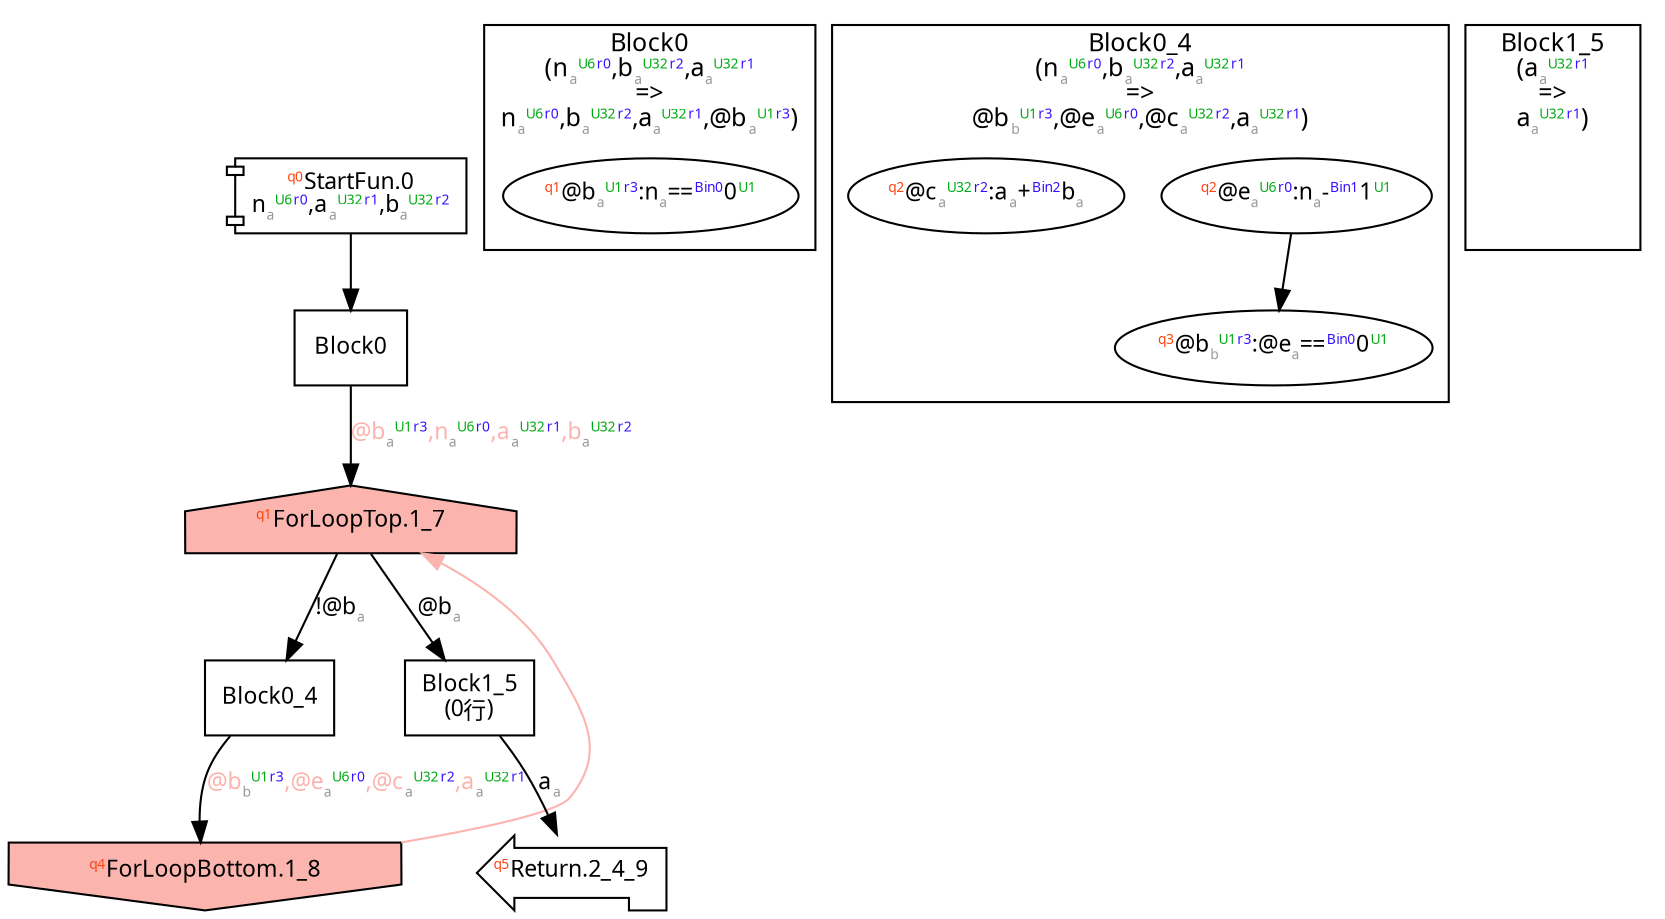 digraph Program_ {
  graph [fontname = "Monaco", fontsize = 12, ranksep = 0.5];
  node [shape = box, fontname = "Monaco", fontsize = 11; colorscheme = pastel19];
  edge [fontname = "Monaco", fontsize = 11; colorscheme = pastel19];
  Jump0[label = <<font color="#ff4411" point-size="8"><sup>q0</sup></font>StartFun.0<br/>n<font color="#999999" point-size="8"><sub>a</sub></font><font color="#00aa11" point-size="8"><sup>U6</sup></font><font color="#3311ff" point-size="8"><sup>r0</sup></font>,a<font color="#999999" point-size="8"><sub>a</sub></font><font color="#00aa11" point-size="8"><sup>U32</sup></font><font color="#3311ff" point-size="8"><sup>r1</sup></font>,b<font color="#999999" point-size="8"><sub>a</sub></font><font color="#00aa11" point-size="8"><sup>U32</sup></font><font color="#3311ff" point-size="8"><sup>r2</sup></font>>; shape = component];
  Jump0 -> Block0;
  Jump1_7[
    label = <<font color="#ff4411" point-size="8"><sup>q1</sup></font>ForLoopTop.1_7>;
    shape = house; style = filled;
    fillcolor = 1;
  ];
  Block0 -> Jump1_7 [label=<@b<font color="#999999" point-size="8"><sub>a</sub></font><font color="#00aa11" point-size="8"><sup>U1</sup></font><font color="#3311ff" point-size="8"><sup>r3</sup></font>,n<font color="#999999" point-size="8"><sub>a</sub></font><font color="#00aa11" point-size="8"><sup>U6</sup></font><font color="#3311ff" point-size="8"><sup>r0</sup></font>,a<font color="#999999" point-size="8"><sub>a</sub></font><font color="#00aa11" point-size="8"><sup>U32</sup></font><font color="#3311ff" point-size="8"><sup>r1</sup></font>,b<font color="#999999" point-size="8"><sub>a</sub></font><font color="#00aa11" point-size="8"><sup>U32</sup></font><font color="#3311ff" point-size="8"><sup>r2</sup></font>>; fontcolor=1];
  Jump1_7 -> Block0_4 [label = <!@b<font color="#999999" point-size="8"><sub>a</sub></font>>];
  Jump1_8 -> Jump1_7 [constraint = false; color = 1];
  Jump1_7 -> Block1_5 [label = <@b<font color="#999999" point-size="8"><sub>a</sub></font>>];
  Jump1_8[
    label = <<font color="#ff4411" point-size="8"><sup>q4</sup></font>ForLoopBottom.1_8>
    shape = invhouse; style = filled;
    fillcolor = 1;
  ];
  Block0_4 -> Jump1_8 [label=<@b<font color="#999999" point-size="8"><sub>b</sub></font><font color="#00aa11" point-size="8"><sup>U1</sup></font><font color="#3311ff" point-size="8"><sup>r3</sup></font>,@e<font color="#999999" point-size="8"><sub>a</sub></font><font color="#00aa11" point-size="8"><sup>U6</sup></font><font color="#3311ff" point-size="8"><sup>r0</sup></font>,@c<font color="#999999" point-size="8"><sub>a</sub></font><font color="#00aa11" point-size="8"><sup>U32</sup></font><font color="#3311ff" point-size="8"><sup>r2</sup></font>,a<font color="#999999" point-size="8"><sub>a</sub></font><font color="#00aa11" point-size="8"><sup>U32</sup></font><font color="#3311ff" point-size="8"><sup>r1</sup></font>>; fontcolor=1];
  Jump2_4_9[label = <<font color="#ff4411" point-size="8"><sup>q5</sup></font>Return.2_4_9>; shape = lpromoter];
  Block1_5 -> Jump2_4_9 [label=<a<font color="#999999" point-size="8"><sub>a</sub></font>>];
  Block0 [label = "Block0"];
  Block0_4 [label = "Block0_4"];
  Block1_5 [label = "Block1_5\l(0行)"];
  subgraph cluster_dfg_Block0 {
    node [shape = oval];
    label = <Block0<br/>(n<font color="#999999" point-size="8"><sub>a</sub></font><font color="#00aa11" point-size="8"><sup>U6</sup></font><font color="#3311ff" point-size="8"><sup>r0</sup></font>,b<font color="#999999" point-size="8"><sub>a</sub></font><font color="#00aa11" point-size="8"><sup>U32</sup></font><font color="#3311ff" point-size="8"><sup>r2</sup></font>,a<font color="#999999" point-size="8"><sub>a</sub></font><font color="#00aa11" point-size="8"><sup>U32</sup></font><font color="#3311ff" point-size="8"><sup>r1</sup></font><br/>=&gt;<br/>n<font color="#999999" point-size="8"><sub>a</sub></font><font color="#00aa11" point-size="8"><sup>U6</sup></font><font color="#3311ff" point-size="8"><sup>r0</sup></font>,b<font color="#999999" point-size="8"><sub>a</sub></font><font color="#00aa11" point-size="8"><sup>U32</sup></font><font color="#3311ff" point-size="8"><sup>r2</sup></font>,a<font color="#999999" point-size="8"><sub>a</sub></font><font color="#00aa11" point-size="8"><sup>U32</sup></font><font color="#3311ff" point-size="8"><sup>r1</sup></font>,@b<font color="#999999" point-size="8"><sub>a</sub></font><font color="#00aa11" point-size="8"><sup>U1</sup></font><font color="#3311ff" point-size="8"><sup>r3</sup></font>)>;
    6 [label=<<font color="#ff4411" point-size="8"><sup>q1</sup></font>@b<font color="#999999" point-size="8"><sub>a</sub></font><font color="#00aa11" point-size="8"><sup>U1</sup></font><font color="#3311ff" point-size="8"><sup>r3</sup></font>:n<font color="#999999" point-size="8"><sub>a</sub></font>==<font color="#3311ff" point-size="8"><sup>Bin0</sup></font>0<font color="#00aa11" point-size="8"><sup>U1</sup></font>>];
  }
  subgraph cluster_dfg_Block0_4 {
    node [shape = oval];
    label = <Block0_4<br/>(n<font color="#999999" point-size="8"><sub>a</sub></font><font color="#00aa11" point-size="8"><sup>U6</sup></font><font color="#3311ff" point-size="8"><sup>r0</sup></font>,b<font color="#999999" point-size="8"><sub>a</sub></font><font color="#00aa11" point-size="8"><sup>U32</sup></font><font color="#3311ff" point-size="8"><sup>r2</sup></font>,a<font color="#999999" point-size="8"><sub>a</sub></font><font color="#00aa11" point-size="8"><sup>U32</sup></font><font color="#3311ff" point-size="8"><sup>r1</sup></font><br/>=&gt;<br/>@b<font color="#999999" point-size="8"><sub>b</sub></font><font color="#00aa11" point-size="8"><sup>U1</sup></font><font color="#3311ff" point-size="8"><sup>r3</sup></font>,@e<font color="#999999" point-size="8"><sub>a</sub></font><font color="#00aa11" point-size="8"><sup>U6</sup></font><font color="#3311ff" point-size="8"><sup>r0</sup></font>,@c<font color="#999999" point-size="8"><sub>a</sub></font><font color="#00aa11" point-size="8"><sup>U32</sup></font><font color="#3311ff" point-size="8"><sup>r2</sup></font>,a<font color="#999999" point-size="8"><sub>a</sub></font><font color="#00aa11" point-size="8"><sup>U32</sup></font><font color="#3311ff" point-size="8"><sup>r1</sup></font>)>;
    7 [label=<<font color="#ff4411" point-size="8"><sup>q2</sup></font>@e<font color="#999999" point-size="8"><sub>a</sub></font><font color="#00aa11" point-size="8"><sup>U6</sup></font><font color="#3311ff" point-size="8"><sup>r0</sup></font>:n<font color="#999999" point-size="8"><sub>a</sub></font>-<font color="#3311ff" point-size="8"><sup>Bin1</sup></font>1<font color="#00aa11" point-size="8"><sup>U1</sup></font>>];
    8 [label=<<font color="#ff4411" point-size="8"><sup>q2</sup></font>@c<font color="#999999" point-size="8"><sub>a</sub></font><font color="#00aa11" point-size="8"><sup>U32</sup></font><font color="#3311ff" point-size="8"><sup>r2</sup></font>:a<font color="#999999" point-size="8"><sub>a</sub></font>+<font color="#3311ff" point-size="8"><sup>Bin2</sup></font>b<font color="#999999" point-size="8"><sub>a</sub></font>>];
    9 [label=<<font color="#ff4411" point-size="8"><sup>q3</sup></font>@b<font color="#999999" point-size="8"><sub>b</sub></font><font color="#00aa11" point-size="8"><sup>U1</sup></font><font color="#3311ff" point-size="8"><sup>r3</sup></font>:@e<font color="#999999" point-size="8"><sub>a</sub></font>==<font color="#3311ff" point-size="8"><sup>Bin0</sup></font>0<font color="#00aa11" point-size="8"><sup>U1</sup></font>>];
    7 -> 9;
  }
  subgraph cluster_dfg_Block1_5 {
    node [shape = oval];
    label = <Block1_5<br/>(a<font color="#999999" point-size="8"><sub>a</sub></font><font color="#00aa11" point-size="8"><sup>U32</sup></font><font color="#3311ff" point-size="8"><sup>r1</sup></font><br/>=&gt;<br/>a<font color="#999999" point-size="8"><sub>a</sub></font><font color="#00aa11" point-size="8"><sup>U32</sup></font><font color="#3311ff" point-size="8"><sup>r1</sup></font>)>;
    dummy [style=invis];
  }
}
